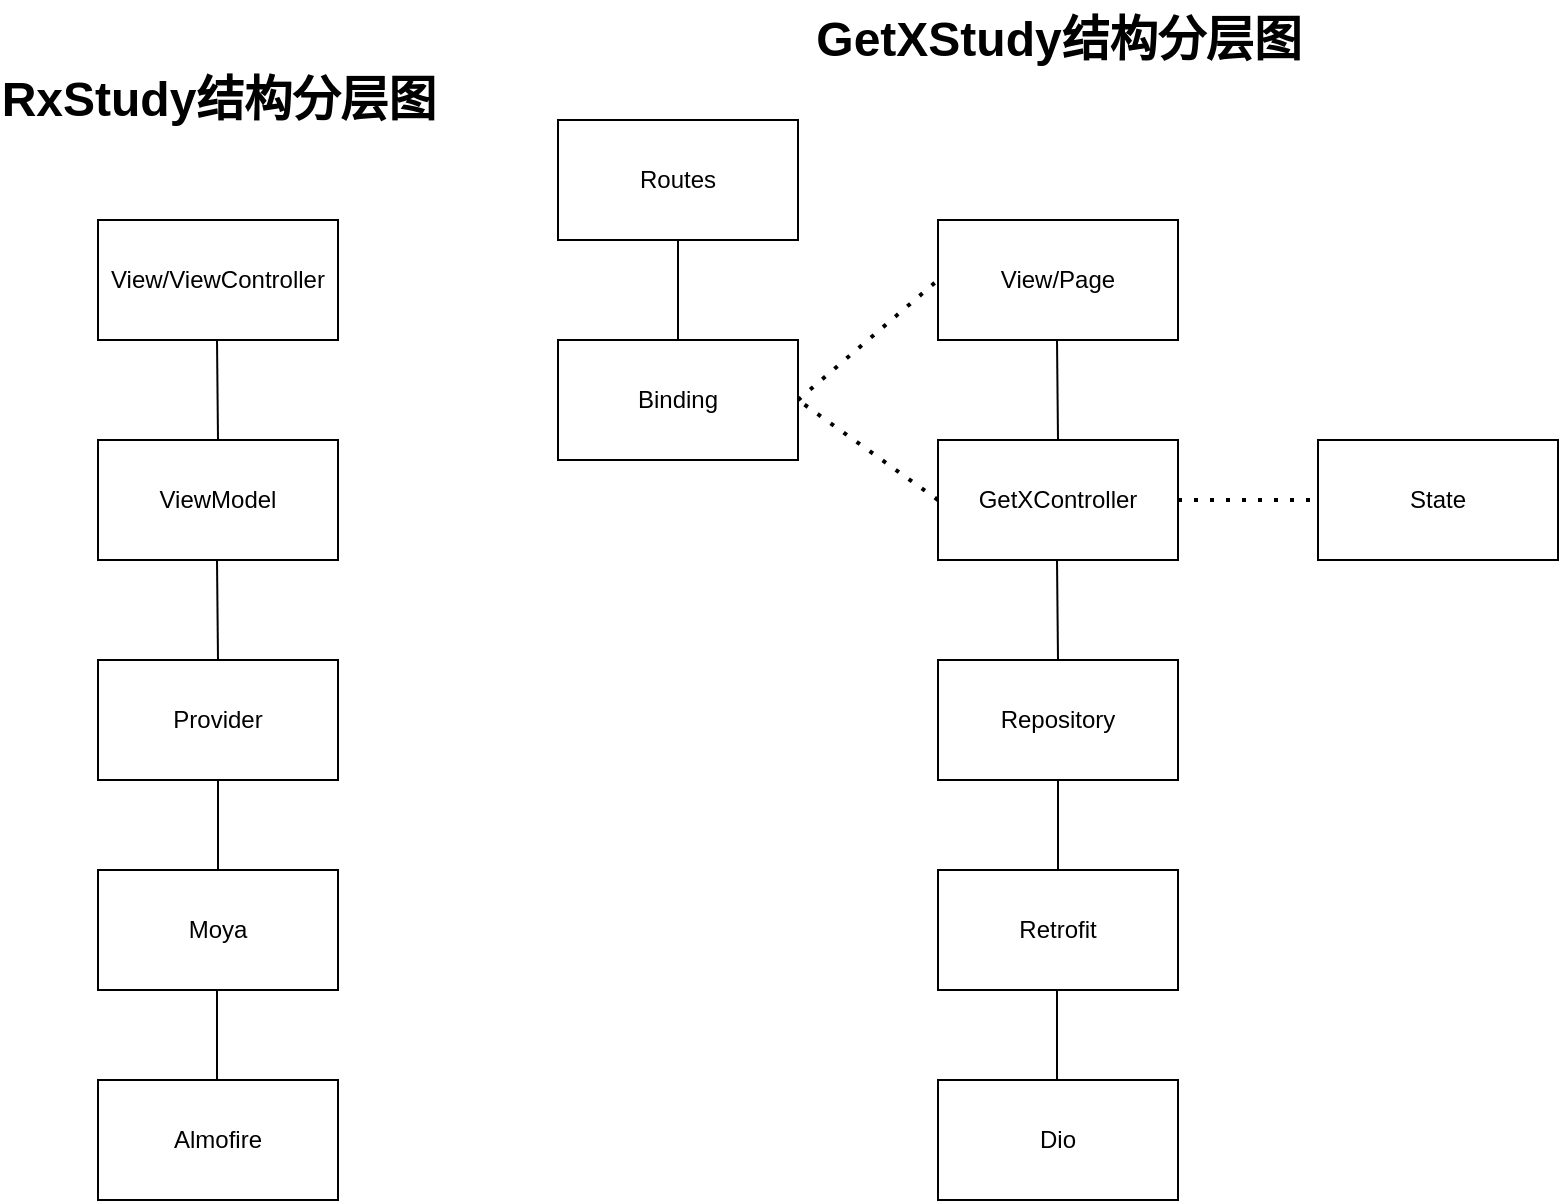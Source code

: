 <mxfile version="16.5.1" type="device"><diagram id="jG5uNsTzS1DbjYp9KLFQ" name="第 1 页"><mxGraphModel dx="1106" dy="762" grid="1" gridSize="10" guides="1" tooltips="1" connect="1" arrows="1" fold="1" page="1" pageScale="1" pageWidth="827" pageHeight="1169" math="0" shadow="0"><root><mxCell id="0"/><mxCell id="1" parent="0"/><mxCell id="WyopizhiMn-xG0HTLRDZ-1" value="View/ViewController" style="rounded=0;whiteSpace=wrap;html=1;" parent="1" vertex="1"><mxGeometry x="340" y="230" width="120" height="60" as="geometry"/></mxCell><mxCell id="WyopizhiMn-xG0HTLRDZ-2" value="ViewModel" style="rounded=0;whiteSpace=wrap;html=1;" parent="1" vertex="1"><mxGeometry x="340" y="340" width="120" height="60" as="geometry"/></mxCell><mxCell id="WyopizhiMn-xG0HTLRDZ-3" value="Provider" style="rounded=0;whiteSpace=wrap;html=1;" parent="1" vertex="1"><mxGeometry x="340" y="450" width="120" height="60" as="geometry"/></mxCell><mxCell id="WyopizhiMn-xG0HTLRDZ-4" value="Moya" style="rounded=0;whiteSpace=wrap;html=1;" parent="1" vertex="1"><mxGeometry x="340" y="555" width="120" height="60" as="geometry"/></mxCell><mxCell id="WyopizhiMn-xG0HTLRDZ-9" value="" style="endArrow=none;html=1;rounded=0;exitX=0.5;exitY=0;exitDx=0;exitDy=0;entryX=0.5;entryY=1;entryDx=0;entryDy=0;" parent="1" source="WyopizhiMn-xG0HTLRDZ-4" target="WyopizhiMn-xG0HTLRDZ-3" edge="1"><mxGeometry width="50" height="50" relative="1" as="geometry"><mxPoint x="450" y="450" as="sourcePoint"/><mxPoint x="500" y="400" as="targetPoint"/></mxGeometry></mxCell><mxCell id="WyopizhiMn-xG0HTLRDZ-10" value="" style="endArrow=none;html=1;rounded=0;exitX=0.5;exitY=0;exitDx=0;exitDy=0;entryX=0.5;entryY=1;entryDx=0;entryDy=0;" parent="1" source="WyopizhiMn-xG0HTLRDZ-3" edge="1"><mxGeometry width="50" height="50" relative="1" as="geometry"><mxPoint x="399.5" y="445" as="sourcePoint"/><mxPoint x="399.5" y="400" as="targetPoint"/></mxGeometry></mxCell><mxCell id="WyopizhiMn-xG0HTLRDZ-11" value="" style="endArrow=none;html=1;rounded=0;exitX=0.5;exitY=0;exitDx=0;exitDy=0;entryX=0.5;entryY=1;entryDx=0;entryDy=0;" parent="1" source="WyopizhiMn-xG0HTLRDZ-2" edge="1"><mxGeometry width="50" height="50" relative="1" as="geometry"><mxPoint x="399.5" y="335" as="sourcePoint"/><mxPoint x="399.5" y="290" as="targetPoint"/></mxGeometry></mxCell><mxCell id="WyopizhiMn-xG0HTLRDZ-12" value="View/Page" style="rounded=0;whiteSpace=wrap;html=1;" parent="1" vertex="1"><mxGeometry x="760" y="230" width="120" height="60" as="geometry"/></mxCell><mxCell id="WyopizhiMn-xG0HTLRDZ-13" value="GetXController" style="rounded=0;whiteSpace=wrap;html=1;" parent="1" vertex="1"><mxGeometry x="760" y="340" width="120" height="60" as="geometry"/></mxCell><mxCell id="WyopizhiMn-xG0HTLRDZ-14" value="Repository" style="rounded=0;whiteSpace=wrap;html=1;" parent="1" vertex="1"><mxGeometry x="760" y="450" width="120" height="60" as="geometry"/></mxCell><mxCell id="WyopizhiMn-xG0HTLRDZ-15" value="Retrofit" style="rounded=0;whiteSpace=wrap;html=1;" parent="1" vertex="1"><mxGeometry x="760" y="555" width="120" height="60" as="geometry"/></mxCell><mxCell id="WyopizhiMn-xG0HTLRDZ-16" value="" style="endArrow=none;html=1;rounded=0;exitX=0.5;exitY=0;exitDx=0;exitDy=0;entryX=0.5;entryY=1;entryDx=0;entryDy=0;" parent="1" source="WyopizhiMn-xG0HTLRDZ-15" target="WyopizhiMn-xG0HTLRDZ-14" edge="1"><mxGeometry width="50" height="50" relative="1" as="geometry"><mxPoint x="870" y="450" as="sourcePoint"/><mxPoint x="920" y="400" as="targetPoint"/></mxGeometry></mxCell><mxCell id="WyopizhiMn-xG0HTLRDZ-17" value="" style="endArrow=none;html=1;rounded=0;exitX=0.5;exitY=0;exitDx=0;exitDy=0;entryX=0.5;entryY=1;entryDx=0;entryDy=0;" parent="1" source="WyopizhiMn-xG0HTLRDZ-14" edge="1"><mxGeometry width="50" height="50" relative="1" as="geometry"><mxPoint x="819.5" y="445" as="sourcePoint"/><mxPoint x="819.5" y="400" as="targetPoint"/></mxGeometry></mxCell><mxCell id="WyopizhiMn-xG0HTLRDZ-18" value="" style="endArrow=none;html=1;rounded=0;exitX=0.5;exitY=0;exitDx=0;exitDy=0;entryX=0.5;entryY=1;entryDx=0;entryDy=0;" parent="1" source="WyopizhiMn-xG0HTLRDZ-13" edge="1"><mxGeometry width="50" height="50" relative="1" as="geometry"><mxPoint x="819.5" y="335" as="sourcePoint"/><mxPoint x="819.5" y="290" as="targetPoint"/></mxGeometry></mxCell><mxCell id="WyopizhiMn-xG0HTLRDZ-19" value="State" style="rounded=0;whiteSpace=wrap;html=1;" parent="1" vertex="1"><mxGeometry x="950" y="340" width="120" height="60" as="geometry"/></mxCell><mxCell id="WyopizhiMn-xG0HTLRDZ-21" value="Binding" style="rounded=0;whiteSpace=wrap;html=1;" parent="1" vertex="1"><mxGeometry x="570" y="290" width="120" height="60" as="geometry"/></mxCell><mxCell id="WyopizhiMn-xG0HTLRDZ-22" value="" style="endArrow=none;dashed=1;html=1;dashPattern=1 3;strokeWidth=2;rounded=0;exitX=0;exitY=0.5;exitDx=0;exitDy=0;entryX=1;entryY=0.5;entryDx=0;entryDy=0;" parent="1" source="WyopizhiMn-xG0HTLRDZ-13" target="WyopizhiMn-xG0HTLRDZ-21" edge="1"><mxGeometry width="50" height="50" relative="1" as="geometry"><mxPoint x="680" y="400" as="sourcePoint"/><mxPoint x="730" y="350" as="targetPoint"/></mxGeometry></mxCell><mxCell id="WyopizhiMn-xG0HTLRDZ-23" value="" style="endArrow=none;dashed=1;html=1;dashPattern=1 3;strokeWidth=2;rounded=0;entryX=0;entryY=0.5;entryDx=0;entryDy=0;exitX=1;exitY=0.5;exitDx=0;exitDy=0;" parent="1" source="WyopizhiMn-xG0HTLRDZ-21" target="WyopizhiMn-xG0HTLRDZ-12" edge="1"><mxGeometry width="50" height="50" relative="1" as="geometry"><mxPoint x="680" y="400" as="sourcePoint"/><mxPoint x="730" y="350" as="targetPoint"/></mxGeometry></mxCell><mxCell id="WyopizhiMn-xG0HTLRDZ-24" value="" style="endArrow=none;dashed=1;html=1;dashPattern=1 3;strokeWidth=2;rounded=0;entryX=0;entryY=0.5;entryDx=0;entryDy=0;exitX=1;exitY=0.5;exitDx=0;exitDy=0;" parent="1" source="WyopizhiMn-xG0HTLRDZ-13" target="WyopizhiMn-xG0HTLRDZ-19" edge="1"><mxGeometry width="50" height="50" relative="1" as="geometry"><mxPoint x="680" y="400" as="sourcePoint"/><mxPoint x="730" y="350" as="targetPoint"/></mxGeometry></mxCell><mxCell id="WyopizhiMn-xG0HTLRDZ-25" value="Routes" style="rounded=0;whiteSpace=wrap;html=1;" parent="1" vertex="1"><mxGeometry x="570" y="180" width="120" height="60" as="geometry"/></mxCell><mxCell id="WyopizhiMn-xG0HTLRDZ-26" value="" style="endArrow=none;html=1;rounded=0;exitX=0.5;exitY=0;exitDx=0;exitDy=0;entryX=0.5;entryY=1;entryDx=0;entryDy=0;" parent="1" source="WyopizhiMn-xG0HTLRDZ-21" target="WyopizhiMn-xG0HTLRDZ-25" edge="1"><mxGeometry width="50" height="50" relative="1" as="geometry"><mxPoint x="680" y="320" as="sourcePoint"/><mxPoint x="730" y="270" as="targetPoint"/></mxGeometry></mxCell><mxCell id="WyopizhiMn-xG0HTLRDZ-27" value="RxStudy结构分层图" style="text;strokeColor=none;fillColor=none;html=1;fontSize=24;fontStyle=1;verticalAlign=middle;align=center;" parent="1" vertex="1"><mxGeometry x="350" y="150" width="100" height="40" as="geometry"/></mxCell><mxCell id="WyopizhiMn-xG0HTLRDZ-28" value="GetXStudy结构分层图" style="text;strokeColor=none;fillColor=none;html=1;fontSize=24;fontStyle=1;verticalAlign=middle;align=center;" parent="1" vertex="1"><mxGeometry x="615" y="120" width="410" height="40" as="geometry"/></mxCell><mxCell id="arpiiMat5ootdbmSjRPm-5" value="Almofire" style="rounded=0;whiteSpace=wrap;html=1;" vertex="1" parent="1"><mxGeometry x="340" y="660" width="120" height="60" as="geometry"/></mxCell><mxCell id="arpiiMat5ootdbmSjRPm-6" value="" style="endArrow=none;html=1;rounded=0;exitX=0.5;exitY=0;exitDx=0;exitDy=0;entryX=0.5;entryY=1;entryDx=0;entryDy=0;" edge="1" parent="1"><mxGeometry width="50" height="50" relative="1" as="geometry"><mxPoint x="399.5" y="660" as="sourcePoint"/><mxPoint x="399.5" y="615" as="targetPoint"/></mxGeometry></mxCell><mxCell id="arpiiMat5ootdbmSjRPm-7" value="Dio" style="rounded=0;whiteSpace=wrap;html=1;" vertex="1" parent="1"><mxGeometry x="760" y="660" width="120" height="60" as="geometry"/></mxCell><mxCell id="arpiiMat5ootdbmSjRPm-8" value="" style="endArrow=none;html=1;rounded=0;exitX=0.5;exitY=0;exitDx=0;exitDy=0;entryX=0.5;entryY=1;entryDx=0;entryDy=0;" edge="1" parent="1"><mxGeometry width="50" height="50" relative="1" as="geometry"><mxPoint x="819.5" y="660" as="sourcePoint"/><mxPoint x="819.5" y="615" as="targetPoint"/></mxGeometry></mxCell></root></mxGraphModel></diagram></mxfile>